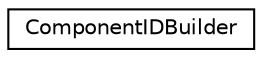 digraph "Graphical Class Hierarchy"
{
 // LATEX_PDF_SIZE
  edge [fontname="Helvetica",fontsize="10",labelfontname="Helvetica",labelfontsize="10"];
  node [fontname="Helvetica",fontsize="10",shape=record];
  rankdir="LR";
  Node0 [label="ComponentIDBuilder",height=0.2,width=0.4,color="black", fillcolor="white", style="filled",URL="$class_component_i_d_builder.html",tooltip="Builder to create a componentID."];
}
